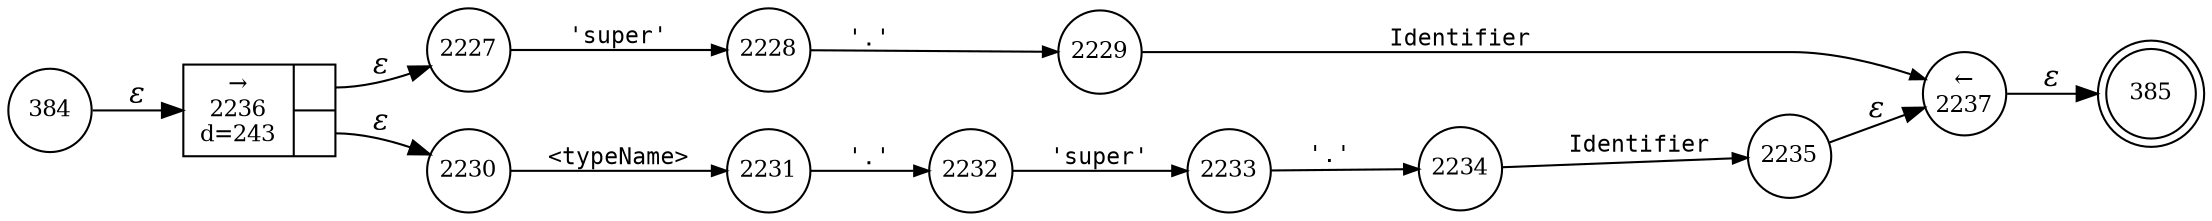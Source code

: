 digraph ATN {
rankdir=LR;
s385[fontsize=11, label="385", shape=doublecircle, fixedsize=true, width=.6];
s384[fontsize=11,label="384", shape=circle, fixedsize=true, width=.55, peripheries=1];
s2227[fontsize=11,label="2227", shape=circle, fixedsize=true, width=.55, peripheries=1];
s2228[fontsize=11,label="2228", shape=circle, fixedsize=true, width=.55, peripheries=1];
s2229[fontsize=11,label="2229", shape=circle, fixedsize=true, width=.55, peripheries=1];
s2230[fontsize=11,label="2230", shape=circle, fixedsize=true, width=.55, peripheries=1];
s2231[fontsize=11,label="2231", shape=circle, fixedsize=true, width=.55, peripheries=1];
s2232[fontsize=11,label="2232", shape=circle, fixedsize=true, width=.55, peripheries=1];
s2233[fontsize=11,label="2233", shape=circle, fixedsize=true, width=.55, peripheries=1];
s2234[fontsize=11,label="2234", shape=circle, fixedsize=true, width=.55, peripheries=1];
s2235[fontsize=11,label="2235", shape=circle, fixedsize=true, width=.55, peripheries=1];
s2236[fontsize=11,label="{&rarr;\n2236\nd=243|{<p0>|<p1>}}", shape=record, fixedsize=false, peripheries=1];
s2237[fontsize=11,label="&larr;\n2237", shape=circle, fixedsize=true, width=.55, peripheries=1];
s384 -> s2236 [fontname="Times-Italic", label="&epsilon;"];
s2236:p0 -> s2227 [fontname="Times-Italic", label="&epsilon;"];
s2236:p1 -> s2230 [fontname="Times-Italic", label="&epsilon;"];
s2227 -> s2228 [fontsize=11, fontname="Courier", arrowsize=.7, label = "'super'", arrowhead = normal];
s2230 -> s2231 [fontsize=11, fontname="Courier", arrowsize=.7, label = "<typeName>", arrowhead = normal];
s2228 -> s2229 [fontsize=11, fontname="Courier", arrowsize=.7, label = "'.'", arrowhead = normal];
s2231 -> s2232 [fontsize=11, fontname="Courier", arrowsize=.7, label = "'.'", arrowhead = normal];
s2229 -> s2237 [fontsize=11, fontname="Courier", arrowsize=.7, label = "Identifier", arrowhead = normal];
s2232 -> s2233 [fontsize=11, fontname="Courier", arrowsize=.7, label = "'super'", arrowhead = normal];
s2237 -> s385 [fontname="Times-Italic", label="&epsilon;"];
s2233 -> s2234 [fontsize=11, fontname="Courier", arrowsize=.7, label = "'.'", arrowhead = normal];
s2234 -> s2235 [fontsize=11, fontname="Courier", arrowsize=.7, label = "Identifier", arrowhead = normal];
s2235 -> s2237 [fontname="Times-Italic", label="&epsilon;"];
}